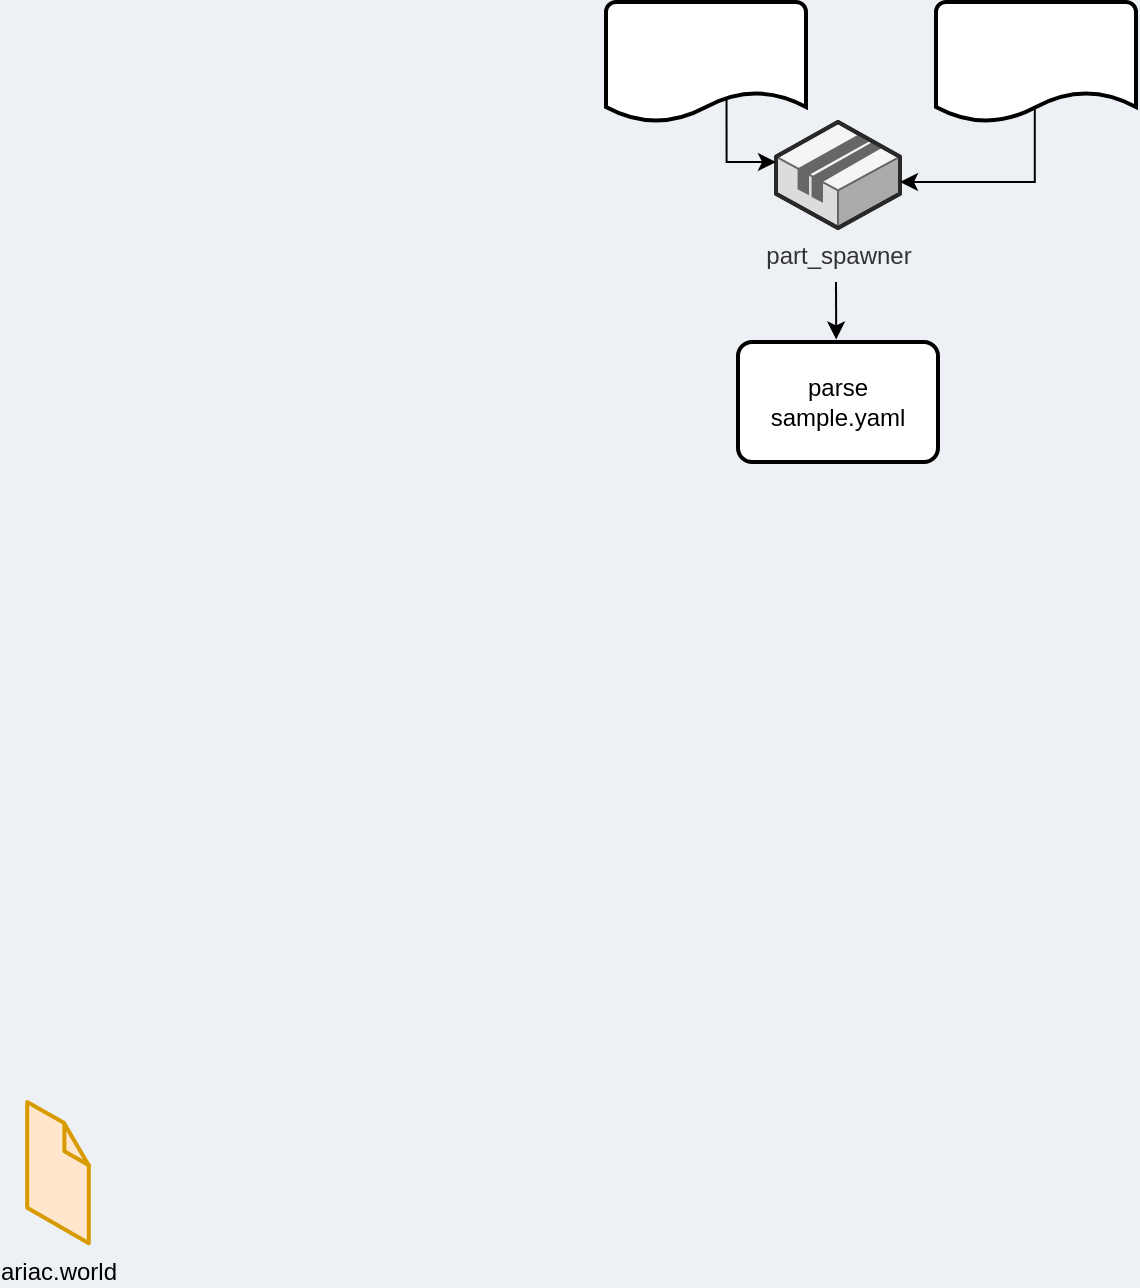 <mxfile version="20.5.1" type="github"><diagram id="a6La5fci08_NspEhFmzi" name="Page-1"><mxGraphModel dx="643" dy="357" grid="1" gridSize="10" guides="1" tooltips="1" connect="1" arrows="1" fold="1" page="1" pageScale="1" pageWidth="850" pageHeight="1100" background="#EDF0F4" math="0" shadow="0"><root><mxCell id="0"/><mxCell id="1" parent="0"/><mxCell id="AYec8MV3h2Y8EpG3ubrC-26" value="ariac.world" style="verticalLabelPosition=bottom;html=1;verticalAlign=top;strokeWidth=1;align=center;outlineConnect=0;dashed=0;outlineConnect=0;shape=mxgraph.aws3d.file;aspect=fixed;strokeColor=#d79b00;fillColor=#ffe6cc;shadow=0;sketch=0;" vertex="1" parent="1"><mxGeometry x="235.6" y="660" width="30.8" height="70.6" as="geometry"/></mxCell><mxCell id="AYec8MV3h2Y8EpG3ubrC-35" value="part_spawner" style="verticalLabelPosition=bottom;html=1;verticalAlign=top;strokeWidth=1;align=center;outlineConnect=0;dashed=0;outlineConnect=0;shape=mxgraph.aws3d.application2;fillColor=#f5f5f5;strokeColor=#666666;aspect=fixed;shadow=0;sketch=0;fontColor=#333333;" vertex="1" parent="1"><mxGeometry x="610" y="170" width="62" height="53" as="geometry"/></mxCell><mxCell id="AYec8MV3h2Y8EpG3ubrC-41" value="&lt;div&gt;parse sample.yaml&lt;/div&gt;" style="rounded=1;whiteSpace=wrap;html=1;absoluteArcSize=1;arcSize=14;strokeWidth=2;shadow=0;sketch=0;" vertex="1" parent="1"><mxGeometry x="591" y="280" width="100" height="60" as="geometry"/></mxCell><mxCell id="AYec8MV3h2Y8EpG3ubrC-42" value="" style="endArrow=classic;html=1;rounded=0;strokeColor=#000000;edgeStyle=orthogonalEdgeStyle;" edge="1" parent="1" target="AYec8MV3h2Y8EpG3ubrC-35"><mxGeometry width="50" height="50" relative="1" as="geometry"><mxPoint x="585.25" y="150" as="sourcePoint"/><mxPoint x="585" y="210" as="targetPoint"/><Array as="points"><mxPoint x="585" y="190"/></Array></mxGeometry></mxCell><mxCell id="AYec8MV3h2Y8EpG3ubrC-43" value="sample.yaml" style="strokeWidth=2;html=1;shape=mxgraph.flowchart.document2;whiteSpace=wrap;size=0.25;shadow=0;sketch=0;fontColor=#FFFFFF;" vertex="1" parent="1"><mxGeometry x="525" y="110" width="100" height="60" as="geometry"/></mxCell><mxCell id="AYec8MV3h2Y8EpG3ubrC-44" value="&lt;div style=&quot;font-size: 11px;&quot;&gt;global_config.yaml&lt;/div&gt;" style="strokeWidth=2;html=1;shape=mxgraph.flowchart.document2;whiteSpace=wrap;size=0.25;shadow=0;sketch=0;fontColor=#FFFFFF;fontSize=11;" vertex="1" parent="1"><mxGeometry x="690" y="110" width="100" height="60" as="geometry"/></mxCell><mxCell id="AYec8MV3h2Y8EpG3ubrC-45" value="" style="endArrow=classic;html=1;rounded=0;strokeColor=#000000;edgeStyle=orthogonalEdgeStyle;exitX=0.494;exitY=0.891;exitDx=0;exitDy=0;exitPerimeter=0;" edge="1" parent="1" source="AYec8MV3h2Y8EpG3ubrC-44" target="AYec8MV3h2Y8EpG3ubrC-35"><mxGeometry width="50" height="50" relative="1" as="geometry"><mxPoint x="595.25" y="160" as="sourcePoint"/><mxPoint x="620" y="200" as="targetPoint"/><Array as="points"><mxPoint x="739" y="200"/></Array></mxGeometry></mxCell><mxCell id="AYec8MV3h2Y8EpG3ubrC-46" value="" style="endArrow=classic;html=1;rounded=0;strokeColor=#000000;entryX=0.491;entryY=-0.021;entryDx=0;entryDy=0;entryPerimeter=0;" edge="1" parent="1" target="AYec8MV3h2Y8EpG3ubrC-41"><mxGeometry width="50" height="50" relative="1" as="geometry"><mxPoint x="640" y="250" as="sourcePoint"/><mxPoint x="682" y="210" as="targetPoint"/></mxGeometry></mxCell></root></mxGraphModel></diagram></mxfile>